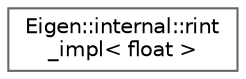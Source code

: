 digraph "Graphical Class Hierarchy"
{
 // LATEX_PDF_SIZE
  bgcolor="transparent";
  edge [fontname=Helvetica,fontsize=10,labelfontname=Helvetica,labelfontsize=10];
  node [fontname=Helvetica,fontsize=10,shape=box,height=0.2,width=0.4];
  rankdir="LR";
  Node0 [id="Node000000",label="Eigen::internal::rint\l_impl\< float \>",height=0.2,width=0.4,color="grey40", fillcolor="white", style="filled",URL="$structEigen_1_1internal_1_1rint__impl_3_01float_01_4.html",tooltip=" "];
}
